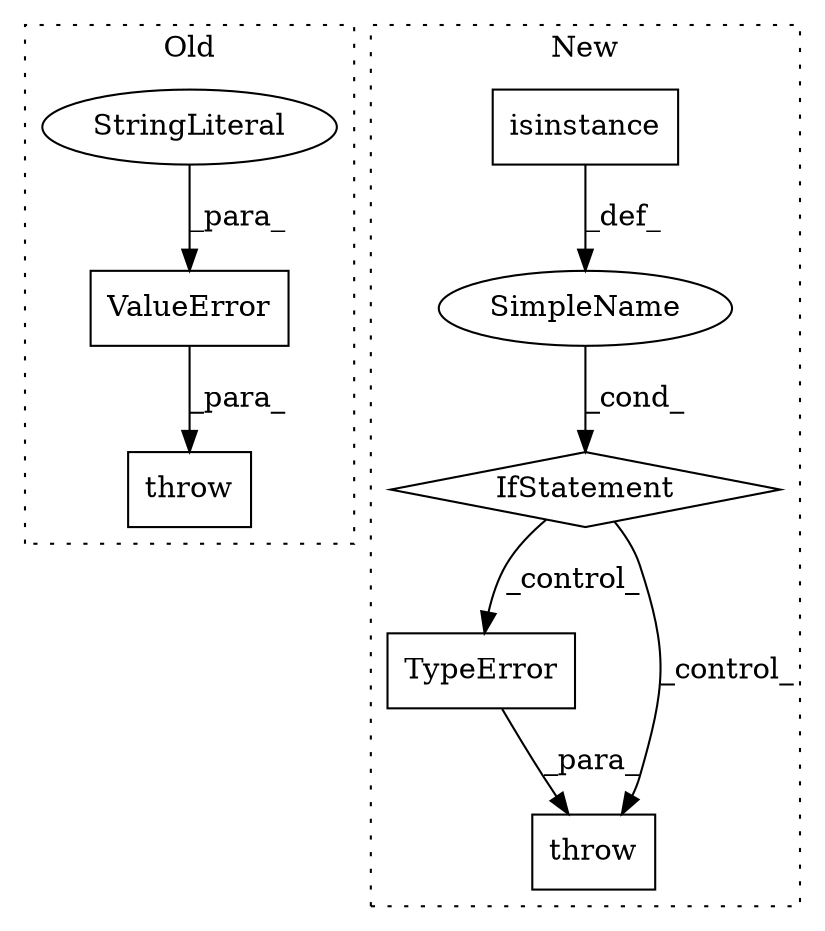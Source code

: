 digraph G {
subgraph cluster0 {
1 [label="ValueError" a="32" s="38449,38588" l="11,1" shape="box"];
3 [label="StringLiteral" a="45" s="38460" l="128" shape="ellipse"];
4 [label="throw" a="53" s="38443" l="6" shape="box"];
label = "Old";
style="dotted";
}
subgraph cluster1 {
2 [label="TypeError" a="32" s="39305,39402" l="10,1" shape="box"];
5 [label="throw" a="53" s="39299" l="6" shape="box"];
6 [label="SimpleName" a="42" s="" l="" shape="ellipse"];
7 [label="isinstance" a="32" s="38354,38377" l="11,1" shape="box"];
8 [label="IfStatement" a="25" s="38350,38378" l="4,2" shape="diamond"];
label = "New";
style="dotted";
}
1 -> 4 [label="_para_"];
2 -> 5 [label="_para_"];
3 -> 1 [label="_para_"];
6 -> 8 [label="_cond_"];
7 -> 6 [label="_def_"];
8 -> 2 [label="_control_"];
8 -> 5 [label="_control_"];
}